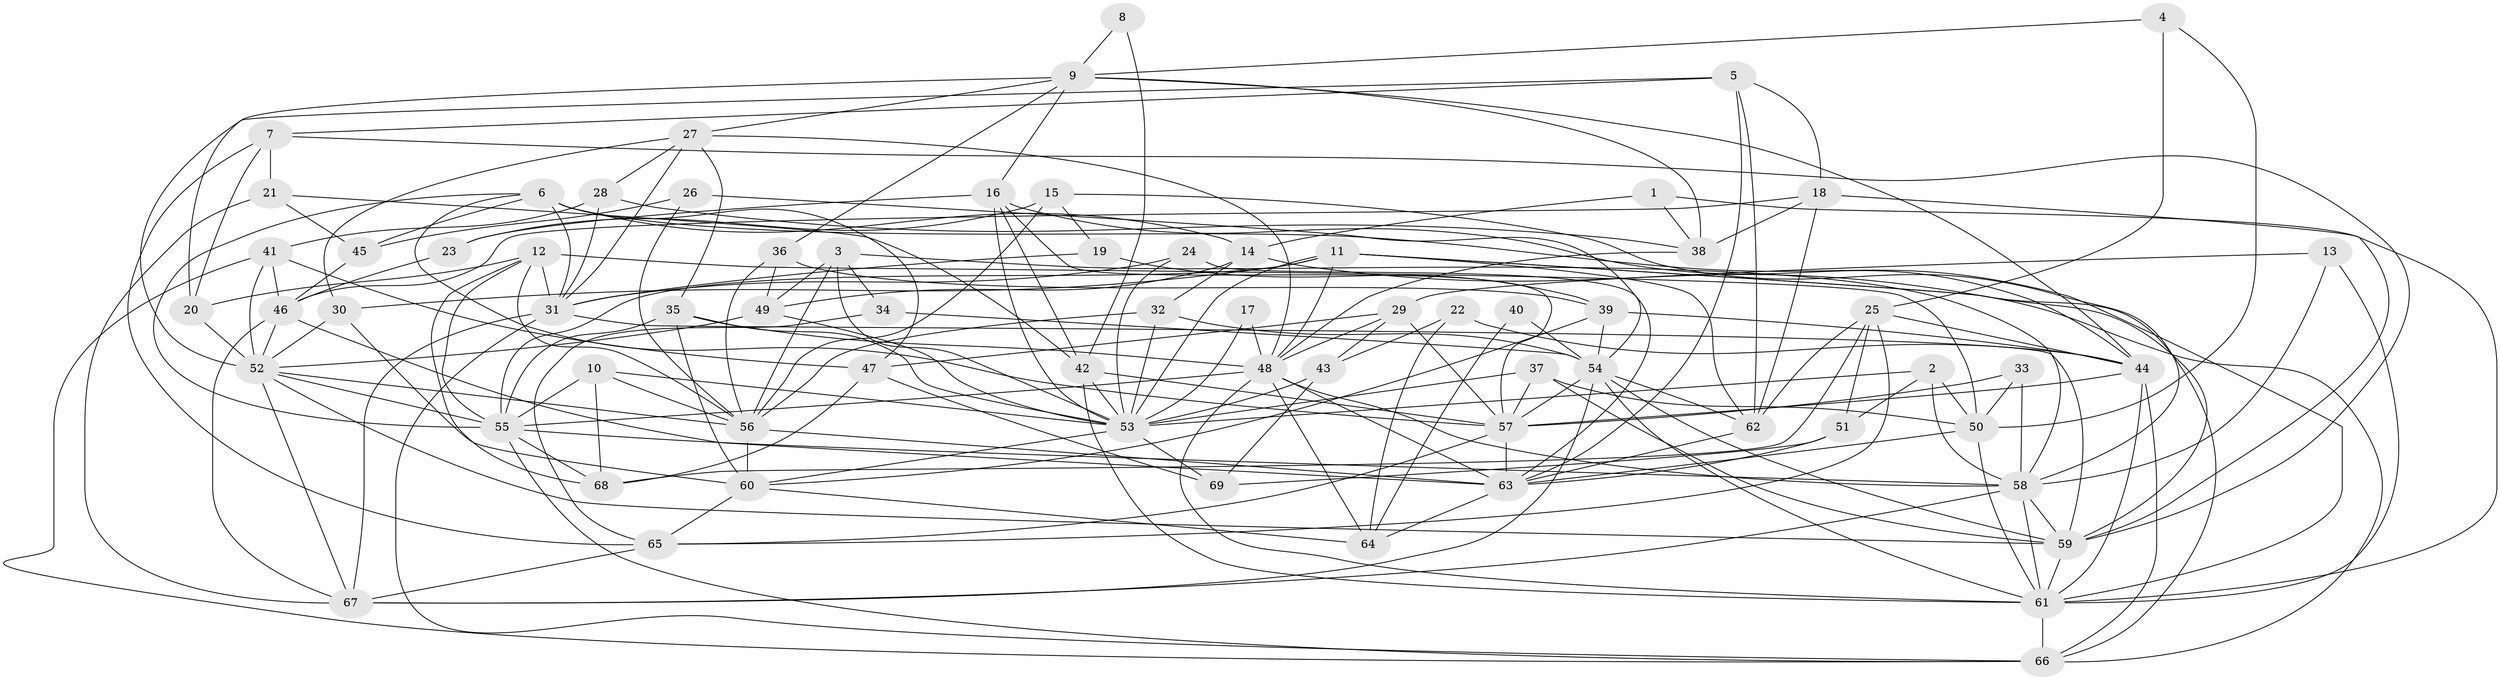 // original degree distribution, {4: 0.2846715328467153, 3: 0.35036496350364965, 6: 0.058394160583941604, 2: 0.08029197080291971, 5: 0.15328467153284672, 7: 0.051094890510948905, 8: 0.021897810218978103}
// Generated by graph-tools (version 1.1) at 2025/26/03/09/25 03:26:18]
// undirected, 69 vertices, 197 edges
graph export_dot {
graph [start="1"]
  node [color=gray90,style=filled];
  1;
  2;
  3;
  4;
  5;
  6;
  7;
  8;
  9;
  10;
  11;
  12;
  13;
  14;
  15;
  16;
  17;
  18;
  19;
  20;
  21;
  22;
  23;
  24;
  25;
  26;
  27;
  28;
  29;
  30;
  31;
  32;
  33;
  34;
  35;
  36;
  37;
  38;
  39;
  40;
  41;
  42;
  43;
  44;
  45;
  46;
  47;
  48;
  49;
  50;
  51;
  52;
  53;
  54;
  55;
  56;
  57;
  58;
  59;
  60;
  61;
  62;
  63;
  64;
  65;
  66;
  67;
  68;
  69;
  1 -- 14 [weight=1.0];
  1 -- 38 [weight=1.0];
  1 -- 61 [weight=1.0];
  2 -- 50 [weight=1.0];
  2 -- 51 [weight=1.0];
  2 -- 53 [weight=1.0];
  2 -- 58 [weight=1.0];
  3 -- 34 [weight=1.0];
  3 -- 49 [weight=2.0];
  3 -- 53 [weight=1.0];
  3 -- 56 [weight=1.0];
  3 -- 58 [weight=1.0];
  4 -- 9 [weight=1.0];
  4 -- 25 [weight=1.0];
  4 -- 50 [weight=1.0];
  5 -- 7 [weight=1.0];
  5 -- 18 [weight=1.0];
  5 -- 52 [weight=1.0];
  5 -- 62 [weight=1.0];
  5 -- 63 [weight=1.0];
  6 -- 14 [weight=1.0];
  6 -- 31 [weight=1.0];
  6 -- 45 [weight=1.0];
  6 -- 47 [weight=1.0];
  6 -- 55 [weight=1.0];
  6 -- 57 [weight=1.0];
  6 -- 61 [weight=1.0];
  7 -- 20 [weight=1.0];
  7 -- 21 [weight=1.0];
  7 -- 59 [weight=1.0];
  7 -- 65 [weight=1.0];
  8 -- 9 [weight=1.0];
  8 -- 42 [weight=1.0];
  9 -- 16 [weight=1.0];
  9 -- 20 [weight=1.0];
  9 -- 27 [weight=1.0];
  9 -- 36 [weight=1.0];
  9 -- 38 [weight=1.0];
  9 -- 44 [weight=1.0];
  10 -- 53 [weight=1.0];
  10 -- 55 [weight=1.0];
  10 -- 56 [weight=1.0];
  10 -- 68 [weight=1.0];
  11 -- 30 [weight=1.0];
  11 -- 48 [weight=1.0];
  11 -- 53 [weight=1.0];
  11 -- 55 [weight=1.0];
  11 -- 59 [weight=1.0];
  11 -- 62 [weight=1.0];
  11 -- 66 [weight=1.0];
  12 -- 20 [weight=1.0];
  12 -- 31 [weight=1.0];
  12 -- 50 [weight=1.0];
  12 -- 55 [weight=1.0];
  12 -- 56 [weight=1.0];
  12 -- 68 [weight=1.0];
  13 -- 29 [weight=1.0];
  13 -- 58 [weight=1.0];
  13 -- 61 [weight=2.0];
  14 -- 32 [weight=1.0];
  14 -- 49 [weight=1.0];
  14 -- 66 [weight=1.0];
  15 -- 19 [weight=1.0];
  15 -- 23 [weight=1.0];
  15 -- 56 [weight=2.0];
  15 -- 58 [weight=1.0];
  16 -- 23 [weight=1.0];
  16 -- 42 [weight=1.0];
  16 -- 44 [weight=1.0];
  16 -- 53 [weight=1.0];
  16 -- 57 [weight=1.0];
  17 -- 48 [weight=1.0];
  17 -- 53 [weight=1.0];
  18 -- 38 [weight=1.0];
  18 -- 46 [weight=1.0];
  18 -- 59 [weight=1.0];
  18 -- 62 [weight=1.0];
  19 -- 31 [weight=1.0];
  19 -- 39 [weight=1.0];
  20 -- 52 [weight=1.0];
  21 -- 42 [weight=1.0];
  21 -- 45 [weight=1.0];
  21 -- 67 [weight=1.0];
  22 -- 43 [weight=1.0];
  22 -- 44 [weight=1.0];
  22 -- 64 [weight=1.0];
  23 -- 46 [weight=1.0];
  24 -- 31 [weight=1.0];
  24 -- 53 [weight=1.0];
  24 -- 63 [weight=1.0];
  25 -- 44 [weight=1.0];
  25 -- 51 [weight=1.0];
  25 -- 62 [weight=1.0];
  25 -- 65 [weight=1.0];
  25 -- 68 [weight=1.0];
  26 -- 45 [weight=2.0];
  26 -- 54 [weight=1.0];
  26 -- 56 [weight=1.0];
  27 -- 28 [weight=1.0];
  27 -- 30 [weight=1.0];
  27 -- 31 [weight=1.0];
  27 -- 35 [weight=1.0];
  27 -- 48 [weight=1.0];
  28 -- 31 [weight=1.0];
  28 -- 38 [weight=1.0];
  28 -- 41 [weight=1.0];
  29 -- 43 [weight=1.0];
  29 -- 47 [weight=1.0];
  29 -- 48 [weight=1.0];
  29 -- 57 [weight=1.0];
  30 -- 52 [weight=1.0];
  30 -- 60 [weight=1.0];
  31 -- 59 [weight=1.0];
  31 -- 66 [weight=1.0];
  31 -- 67 [weight=1.0];
  32 -- 53 [weight=1.0];
  32 -- 54 [weight=1.0];
  32 -- 56 [weight=1.0];
  33 -- 50 [weight=1.0];
  33 -- 57 [weight=1.0];
  33 -- 58 [weight=1.0];
  34 -- 54 [weight=1.0];
  34 -- 65 [weight=1.0];
  35 -- 48 [weight=1.0];
  35 -- 53 [weight=1.0];
  35 -- 55 [weight=2.0];
  35 -- 60 [weight=1.0];
  36 -- 39 [weight=1.0];
  36 -- 49 [weight=1.0];
  36 -- 56 [weight=1.0];
  37 -- 50 [weight=1.0];
  37 -- 53 [weight=1.0];
  37 -- 57 [weight=1.0];
  37 -- 59 [weight=1.0];
  38 -- 48 [weight=1.0];
  39 -- 44 [weight=1.0];
  39 -- 54 [weight=1.0];
  39 -- 60 [weight=1.0];
  40 -- 54 [weight=1.0];
  40 -- 64 [weight=1.0];
  41 -- 46 [weight=1.0];
  41 -- 47 [weight=1.0];
  41 -- 52 [weight=1.0];
  41 -- 66 [weight=1.0];
  42 -- 53 [weight=1.0];
  42 -- 57 [weight=1.0];
  42 -- 61 [weight=1.0];
  43 -- 53 [weight=2.0];
  43 -- 69 [weight=1.0];
  44 -- 57 [weight=1.0];
  44 -- 61 [weight=1.0];
  44 -- 66 [weight=1.0];
  45 -- 46 [weight=1.0];
  46 -- 52 [weight=1.0];
  46 -- 63 [weight=1.0];
  46 -- 67 [weight=1.0];
  47 -- 68 [weight=1.0];
  47 -- 69 [weight=1.0];
  48 -- 55 [weight=1.0];
  48 -- 58 [weight=1.0];
  48 -- 61 [weight=1.0];
  48 -- 63 [weight=1.0];
  48 -- 64 [weight=1.0];
  49 -- 52 [weight=1.0];
  49 -- 53 [weight=1.0];
  50 -- 61 [weight=2.0];
  50 -- 63 [weight=1.0];
  51 -- 63 [weight=1.0];
  51 -- 69 [weight=1.0];
  52 -- 55 [weight=1.0];
  52 -- 56 [weight=1.0];
  52 -- 59 [weight=1.0];
  52 -- 67 [weight=1.0];
  53 -- 60 [weight=1.0];
  53 -- 69 [weight=1.0];
  54 -- 57 [weight=1.0];
  54 -- 59 [weight=1.0];
  54 -- 61 [weight=1.0];
  54 -- 62 [weight=1.0];
  54 -- 67 [weight=1.0];
  55 -- 58 [weight=1.0];
  55 -- 66 [weight=1.0];
  55 -- 68 [weight=2.0];
  56 -- 60 [weight=1.0];
  56 -- 63 [weight=1.0];
  57 -- 63 [weight=1.0];
  57 -- 65 [weight=1.0];
  58 -- 59 [weight=1.0];
  58 -- 61 [weight=1.0];
  58 -- 67 [weight=1.0];
  59 -- 61 [weight=1.0];
  60 -- 64 [weight=1.0];
  60 -- 65 [weight=1.0];
  61 -- 66 [weight=1.0];
  62 -- 63 [weight=1.0];
  63 -- 64 [weight=1.0];
  65 -- 67 [weight=1.0];
}
